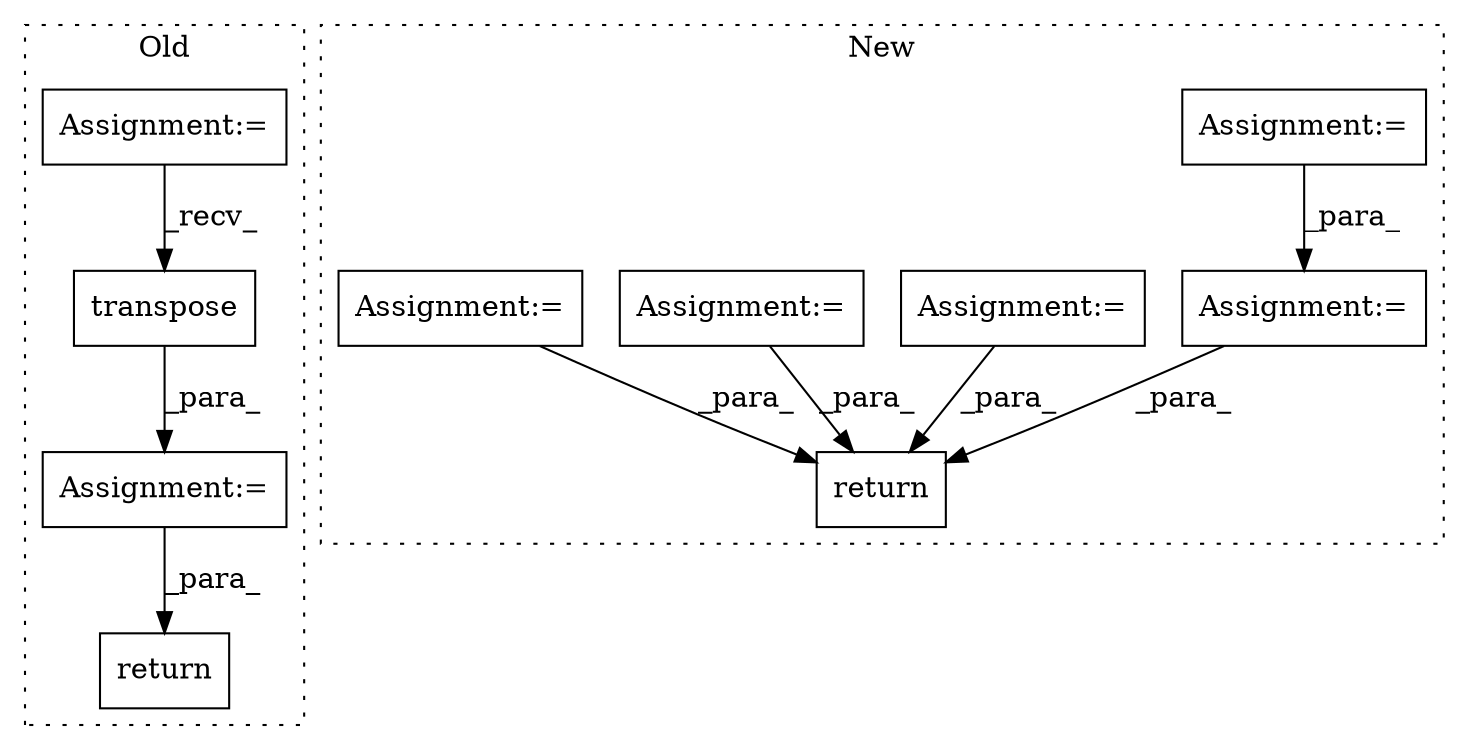 digraph G {
subgraph cluster0 {
1 [label="transpose" a="32" s="1084" l="11" shape="box"];
3 [label="return" a="41" s="1153" l="7" shape="box"];
5 [label="Assignment:=" a="7" s="1071" l="1" shape="box"];
10 [label="Assignment:=" a="7" s="460" l="1" shape="box"];
label = "Old";
style="dotted";
}
subgraph cluster1 {
2 [label="return" a="41" s="1378" l="7" shape="box"];
4 [label="Assignment:=" a="7" s="542" l="4" shape="box"];
6 [label="Assignment:=" a="7" s="502" l="7" shape="box"];
7 [label="Assignment:=" a="7" s="1316" l="1" shape="box"];
8 [label="Assignment:=" a="7" s="1264" l="2" shape="box"];
9 [label="Assignment:=" a="7" s="572" l="6" shape="box"];
label = "New";
style="dotted";
}
1 -> 5 [label="_para_"];
4 -> 7 [label="_para_"];
5 -> 3 [label="_para_"];
6 -> 2 [label="_para_"];
7 -> 2 [label="_para_"];
8 -> 2 [label="_para_"];
9 -> 2 [label="_para_"];
10 -> 1 [label="_recv_"];
}